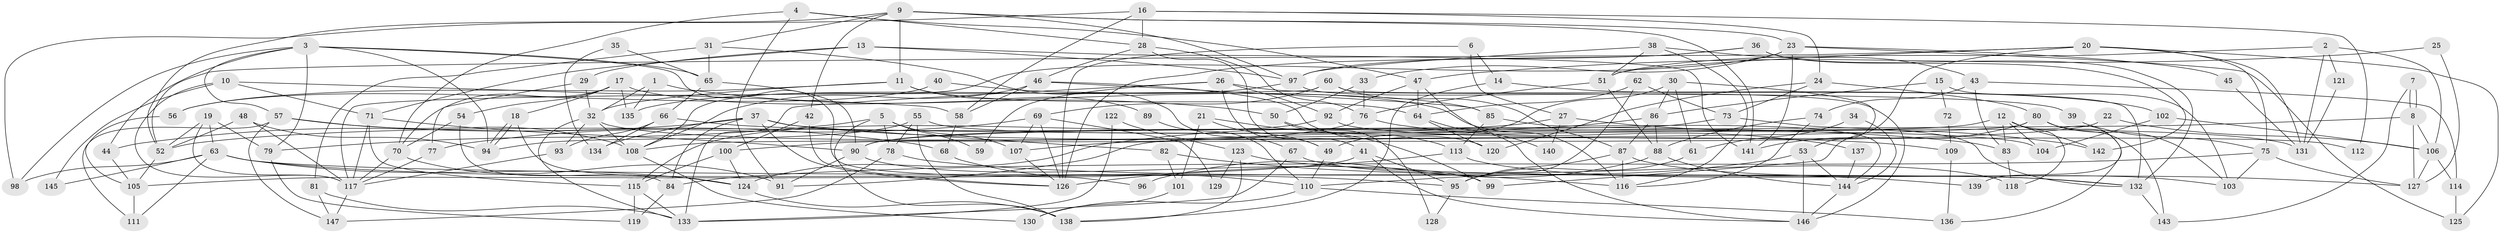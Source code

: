 // Generated by graph-tools (version 1.1) at 2025/02/03/09/25 03:02:00]
// undirected, 147 vertices, 294 edges
graph export_dot {
graph [start="1"]
  node [color=gray90,style=filled];
  1;
  2;
  3;
  4;
  5;
  6;
  7;
  8;
  9;
  10;
  11;
  12;
  13;
  14;
  15;
  16;
  17;
  18;
  19;
  20;
  21;
  22;
  23;
  24;
  25;
  26;
  27;
  28;
  29;
  30;
  31;
  32;
  33;
  34;
  35;
  36;
  37;
  38;
  39;
  40;
  41;
  42;
  43;
  44;
  45;
  46;
  47;
  48;
  49;
  50;
  51;
  52;
  53;
  54;
  55;
  56;
  57;
  58;
  59;
  60;
  61;
  62;
  63;
  64;
  65;
  66;
  67;
  68;
  69;
  70;
  71;
  72;
  73;
  74;
  75;
  76;
  77;
  78;
  79;
  80;
  81;
  82;
  83;
  84;
  85;
  86;
  87;
  88;
  89;
  90;
  91;
  92;
  93;
  94;
  95;
  96;
  97;
  98;
  99;
  100;
  101;
  102;
  103;
  104;
  105;
  106;
  107;
  108;
  109;
  110;
  111;
  112;
  113;
  114;
  115;
  116;
  117;
  118;
  119;
  120;
  121;
  122;
  123;
  124;
  125;
  126;
  127;
  128;
  129;
  130;
  131;
  132;
  133;
  134;
  135;
  136;
  137;
  138;
  139;
  140;
  141;
  142;
  143;
  144;
  145;
  146;
  147;
  1 -- 32;
  1 -- 135;
  1 -- 50;
  2 -- 106;
  2 -- 51;
  2 -- 121;
  2 -- 131;
  3 -- 79;
  3 -- 44;
  3 -- 57;
  3 -- 65;
  3 -- 94;
  3 -- 96;
  3 -- 98;
  4 -- 70;
  4 -- 91;
  4 -- 28;
  4 -- 47;
  5 -- 79;
  5 -- 78;
  5 -- 59;
  5 -- 107;
  5 -- 138;
  6 -- 14;
  6 -- 27;
  6 -- 126;
  7 -- 143;
  7 -- 8;
  7 -- 8;
  8 -- 91;
  8 -- 106;
  8 -- 127;
  9 -- 52;
  9 -- 97;
  9 -- 11;
  9 -- 23;
  9 -- 31;
  9 -- 42;
  9 -- 141;
  10 -- 71;
  10 -- 117;
  10 -- 58;
  10 -- 145;
  11 -- 32;
  11 -- 56;
  11 -- 64;
  11 -- 89;
  12 -- 90;
  12 -- 83;
  12 -- 104;
  12 -- 118;
  12 -- 136;
  12 -- 142;
  13 -- 97;
  13 -- 141;
  13 -- 29;
  13 -- 71;
  14 -- 138;
  14 -- 102;
  15 -- 86;
  15 -- 103;
  15 -- 72;
  16 -- 58;
  16 -- 28;
  16 -- 24;
  16 -- 98;
  16 -- 112;
  17 -- 70;
  17 -- 18;
  17 -- 54;
  17 -- 116;
  17 -- 135;
  18 -- 124;
  18 -- 94;
  18 -- 94;
  19 -- 117;
  19 -- 63;
  19 -- 52;
  19 -- 79;
  20 -- 52;
  20 -- 131;
  20 -- 51;
  20 -- 75;
  20 -- 99;
  20 -- 125;
  21 -- 49;
  21 -- 99;
  21 -- 101;
  22 -- 107;
  22 -- 106;
  23 -- 108;
  23 -- 33;
  23 -- 45;
  23 -- 125;
  23 -- 141;
  24 -- 120;
  24 -- 73;
  24 -- 80;
  25 -- 127;
  25 -- 47;
  26 -- 49;
  26 -- 133;
  26 -- 39;
  26 -- 59;
  26 -- 92;
  27 -- 142;
  27 -- 52;
  27 -- 140;
  28 -- 76;
  28 -- 41;
  28 -- 46;
  29 -- 77;
  29 -- 32;
  30 -- 53;
  30 -- 86;
  30 -- 49;
  30 -- 61;
  31 -- 65;
  31 -- 67;
  31 -- 81;
  32 -- 108;
  32 -- 93;
  32 -- 131;
  32 -- 133;
  33 -- 76;
  33 -- 50;
  34 -- 144;
  34 -- 61;
  35 -- 65;
  35 -- 134;
  36 -- 126;
  36 -- 132;
  36 -- 97;
  36 -- 142;
  37 -- 82;
  37 -- 126;
  37 -- 44;
  37 -- 84;
  37 -- 109;
  37 -- 134;
  38 -- 43;
  38 -- 97;
  38 -- 51;
  38 -- 116;
  39 -- 75;
  40 -- 56;
  40 -- 85;
  41 -- 95;
  41 -- 105;
  41 -- 146;
  42 -- 126;
  42 -- 100;
  43 -- 83;
  43 -- 74;
  43 -- 114;
  44 -- 105;
  45 -- 131;
  46 -- 108;
  46 -- 58;
  46 -- 85;
  46 -- 120;
  47 -- 64;
  47 -- 92;
  47 -- 140;
  48 -- 52;
  48 -- 94;
  48 -- 117;
  49 -- 110;
  50 -- 113;
  50 -- 128;
  51 -- 76;
  51 -- 88;
  52 -- 105;
  53 -- 144;
  53 -- 146;
  53 -- 110;
  54 -- 84;
  54 -- 70;
  55 -- 138;
  55 -- 94;
  55 -- 78;
  55 -- 104;
  56 -- 105;
  57 -- 147;
  57 -- 68;
  57 -- 108;
  57 -- 111;
  58 -- 68;
  60 -- 69;
  60 -- 87;
  60 -- 117;
  60 -- 132;
  61 -- 95;
  62 -- 64;
  62 -- 73;
  62 -- 95;
  63 -- 98;
  63 -- 95;
  63 -- 111;
  63 -- 124;
  63 -- 132;
  63 -- 145;
  64 -- 146;
  64 -- 120;
  65 -- 90;
  65 -- 66;
  66 -- 93;
  66 -- 83;
  66 -- 134;
  67 -- 133;
  67 -- 118;
  68 -- 110;
  69 -- 107;
  69 -- 126;
  69 -- 77;
  69 -- 129;
  70 -- 117;
  70 -- 91;
  71 -- 117;
  71 -- 90;
  71 -- 115;
  72 -- 109;
  73 -- 132;
  73 -- 90;
  74 -- 88;
  74 -- 116;
  75 -- 127;
  75 -- 84;
  75 -- 103;
  76 -- 100;
  76 -- 137;
  77 -- 117;
  78 -- 147;
  78 -- 139;
  79 -- 119;
  80 -- 141;
  80 -- 103;
  80 -- 108;
  80 -- 139;
  80 -- 143;
  81 -- 133;
  81 -- 147;
  82 -- 116;
  82 -- 101;
  83 -- 118;
  84 -- 119;
  85 -- 113;
  85 -- 144;
  86 -- 124;
  86 -- 87;
  86 -- 88;
  87 -- 103;
  87 -- 116;
  87 -- 95;
  88 -- 96;
  88 -- 144;
  89 -- 110;
  90 -- 91;
  90 -- 99;
  92 -- 112;
  92 -- 115;
  93 -- 117;
  95 -- 128;
  97 -- 146;
  97 -- 135;
  100 -- 115;
  100 -- 124;
  101 -- 130;
  102 -- 104;
  102 -- 106;
  105 -- 111;
  106 -- 114;
  106 -- 127;
  107 -- 126;
  108 -- 130;
  109 -- 136;
  110 -- 130;
  110 -- 136;
  113 -- 132;
  113 -- 126;
  114 -- 125;
  115 -- 119;
  115 -- 133;
  117 -- 147;
  121 -- 131;
  122 -- 133;
  122 -- 123;
  123 -- 138;
  123 -- 127;
  123 -- 129;
  124 -- 138;
  132 -- 143;
  137 -- 144;
  144 -- 146;
}
